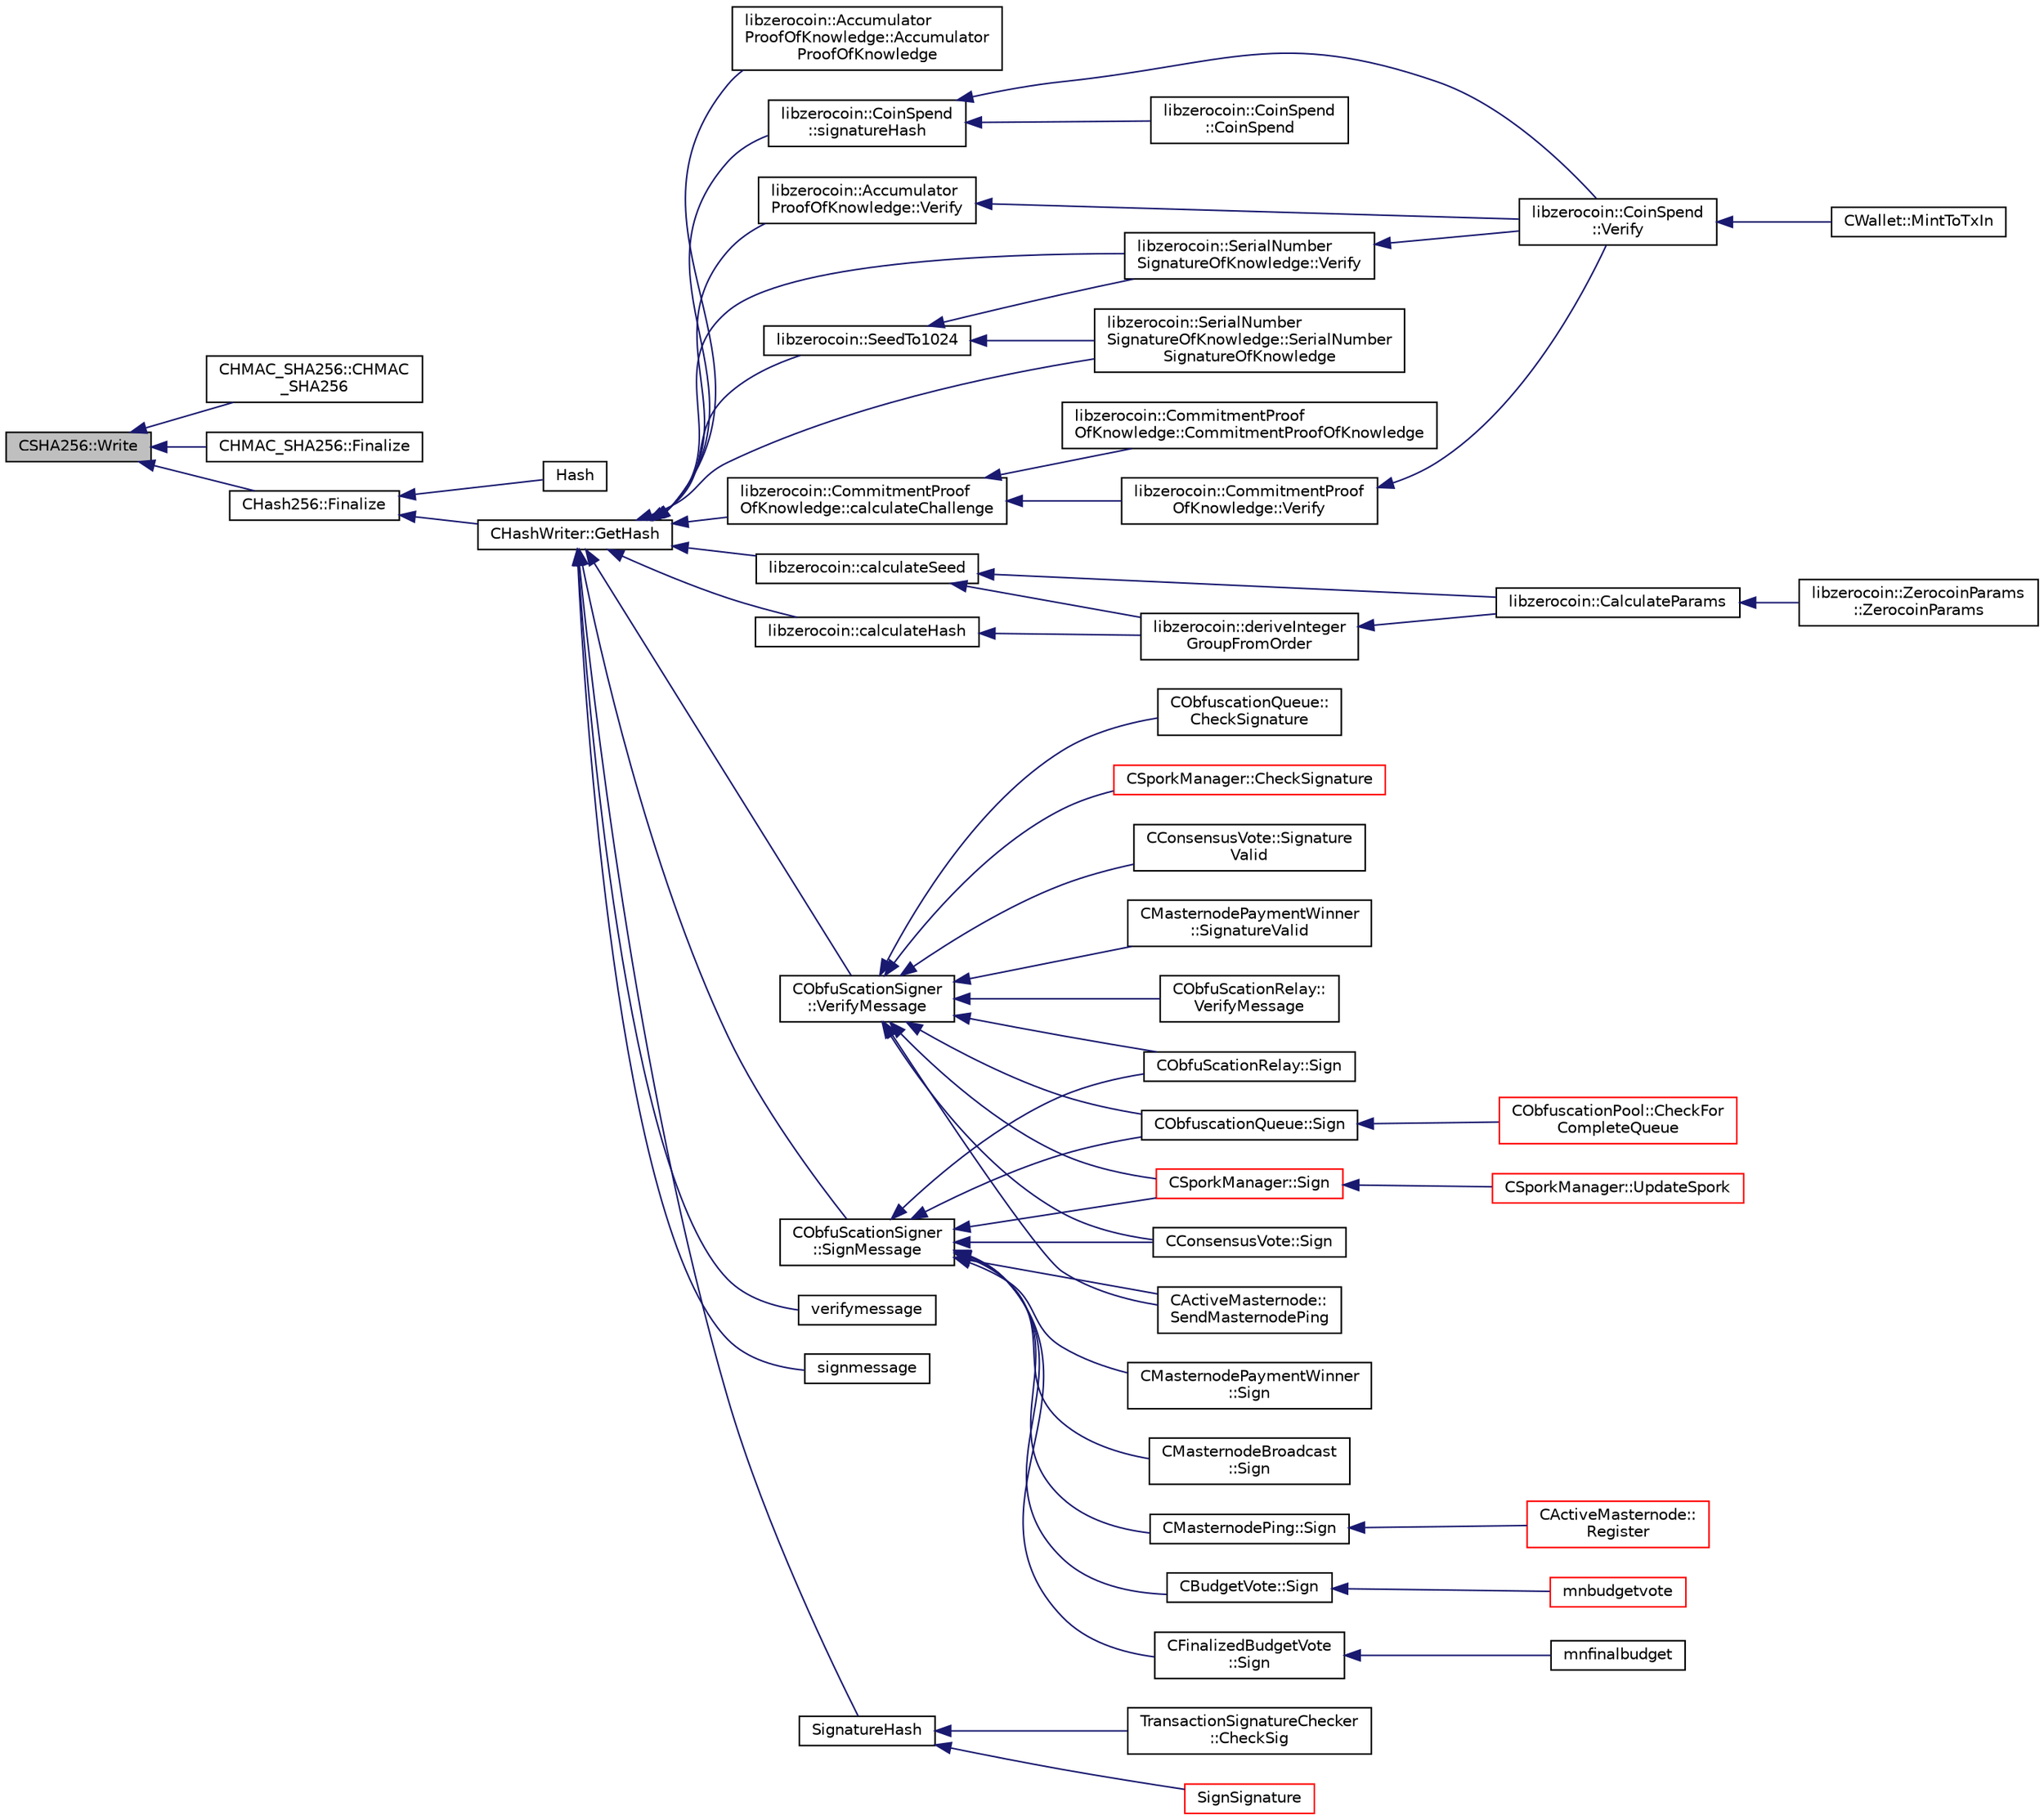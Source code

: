 digraph "CSHA256::Write"
{
  edge [fontname="Helvetica",fontsize="10",labelfontname="Helvetica",labelfontsize="10"];
  node [fontname="Helvetica",fontsize="10",shape=record];
  rankdir="LR";
  Node322 [label="CSHA256::Write",height=0.2,width=0.4,color="black", fillcolor="grey75", style="filled", fontcolor="black"];
  Node322 -> Node323 [dir="back",color="midnightblue",fontsize="10",style="solid",fontname="Helvetica"];
  Node323 [label="CHMAC_SHA256::CHMAC\l_SHA256",height=0.2,width=0.4,color="black", fillcolor="white", style="filled",URL="$class_c_h_m_a_c___s_h_a256.html#a63236821773ad9edb3fba4623eef39b2"];
  Node322 -> Node324 [dir="back",color="midnightblue",fontsize="10",style="solid",fontname="Helvetica"];
  Node324 [label="CHMAC_SHA256::Finalize",height=0.2,width=0.4,color="black", fillcolor="white", style="filled",URL="$class_c_h_m_a_c___s_h_a256.html#a1cc600fd485b79dc52e11b12635c6dbe"];
  Node322 -> Node325 [dir="back",color="midnightblue",fontsize="10",style="solid",fontname="Helvetica"];
  Node325 [label="CHash256::Finalize",height=0.2,width=0.4,color="black", fillcolor="white", style="filled",URL="$class_c_hash256.html#aa8a70c1b7cf24ce7d00240a1131cf4e7"];
  Node325 -> Node326 [dir="back",color="midnightblue",fontsize="10",style="solid",fontname="Helvetica"];
  Node326 [label="Hash",height=0.2,width=0.4,color="black", fillcolor="white", style="filled",URL="$hash_8h.html#ab3f6c437460137530d86e09c2c102e99",tooltip="Compute the 256-bit hash of an object. "];
  Node325 -> Node327 [dir="back",color="midnightblue",fontsize="10",style="solid",fontname="Helvetica"];
  Node327 [label="CHashWriter::GetHash",height=0.2,width=0.4,color="black", fillcolor="white", style="filled",URL="$class_c_hash_writer.html#ae94a937211502eabf19477630090093a"];
  Node327 -> Node328 [dir="back",color="midnightblue",fontsize="10",style="solid",fontname="Helvetica"];
  Node328 [label="libzerocoin::Accumulator\lProofOfKnowledge::Accumulator\lProofOfKnowledge",height=0.2,width=0.4,color="black", fillcolor="white", style="filled",URL="$classlibzerocoin_1_1_accumulator_proof_of_knowledge.html#acce987e79e2498918495c3a7e8873810",tooltip="Generates a proof that a commitment to a coin c was accumulated. "];
  Node327 -> Node329 [dir="back",color="midnightblue",fontsize="10",style="solid",fontname="Helvetica"];
  Node329 [label="libzerocoin::Accumulator\lProofOfKnowledge::Verify",height=0.2,width=0.4,color="black", fillcolor="white", style="filled",URL="$classlibzerocoin_1_1_accumulator_proof_of_knowledge.html#afa37fa003c2e3ce95e00525fe84d1e52",tooltip="Verifies that a commitment c is accumulated in accumulated a. "];
  Node329 -> Node330 [dir="back",color="midnightblue",fontsize="10",style="solid",fontname="Helvetica"];
  Node330 [label="libzerocoin::CoinSpend\l::Verify",height=0.2,width=0.4,color="black", fillcolor="white", style="filled",URL="$classlibzerocoin_1_1_coin_spend.html#ad8005b899d45939c63ccaba43011c85b"];
  Node330 -> Node331 [dir="back",color="midnightblue",fontsize="10",style="solid",fontname="Helvetica"];
  Node331 [label="CWallet::MintToTxIn",height=0.2,width=0.4,color="black", fillcolor="white", style="filled",URL="$class_c_wallet.html#a5b32d86806615c59f15431f300f0c729"];
  Node327 -> Node332 [dir="back",color="midnightblue",fontsize="10",style="solid",fontname="Helvetica"];
  Node332 [label="libzerocoin::CoinSpend\l::signatureHash",height=0.2,width=0.4,color="black", fillcolor="white", style="filled",URL="$classlibzerocoin_1_1_coin_spend.html#a2e2f50e0a7b60bec7e91cb29b1ffcb62"];
  Node332 -> Node333 [dir="back",color="midnightblue",fontsize="10",style="solid",fontname="Helvetica"];
  Node333 [label="libzerocoin::CoinSpend\l::CoinSpend",height=0.2,width=0.4,color="black", fillcolor="white", style="filled",URL="$classlibzerocoin_1_1_coin_spend.html#ab26a001c08285be91ca2bf1d310d3cd6",tooltip="Generates a proof spending a zerocoin. "];
  Node332 -> Node330 [dir="back",color="midnightblue",fontsize="10",style="solid",fontname="Helvetica"];
  Node327 -> Node334 [dir="back",color="midnightblue",fontsize="10",style="solid",fontname="Helvetica"];
  Node334 [label="libzerocoin::CommitmentProof\lOfKnowledge::calculateChallenge",height=0.2,width=0.4,color="black", fillcolor="white", style="filled",URL="$classlibzerocoin_1_1_commitment_proof_of_knowledge.html#a267631e6e1829578b8ea6073c21c8d96"];
  Node334 -> Node335 [dir="back",color="midnightblue",fontsize="10",style="solid",fontname="Helvetica"];
  Node335 [label="libzerocoin::CommitmentProof\lOfKnowledge::CommitmentProofOfKnowledge",height=0.2,width=0.4,color="black", fillcolor="white", style="filled",URL="$classlibzerocoin_1_1_commitment_proof_of_knowledge.html#af66449f2c4c0cb88d19cb409b67b4cff",tooltip="Generates a proof that two commitments, a and b, open to the same value. "];
  Node334 -> Node336 [dir="back",color="midnightblue",fontsize="10",style="solid",fontname="Helvetica"];
  Node336 [label="libzerocoin::CommitmentProof\lOfKnowledge::Verify",height=0.2,width=0.4,color="black", fillcolor="white", style="filled",URL="$classlibzerocoin_1_1_commitment_proof_of_knowledge.html#a36196236b6f40da17e1dd4fcb42c6794",tooltip="Verifies the proof. "];
  Node336 -> Node330 [dir="back",color="midnightblue",fontsize="10",style="solid",fontname="Helvetica"];
  Node327 -> Node337 [dir="back",color="midnightblue",fontsize="10",style="solid",fontname="Helvetica"];
  Node337 [label="libzerocoin::calculateSeed",height=0.2,width=0.4,color="black", fillcolor="white", style="filled",URL="$namespacelibzerocoin.html#af8b666ac58e459ab2faad6df2d001b6c",tooltip="Format a seed string by hashing several values. "];
  Node337 -> Node338 [dir="back",color="midnightblue",fontsize="10",style="solid",fontname="Helvetica"];
  Node338 [label="libzerocoin::CalculateParams",height=0.2,width=0.4,color="black", fillcolor="white", style="filled",URL="$namespacelibzerocoin.html#a6304d284cf7c81d9598ea68f3c5a81df",tooltip="Fill in a set of Zerocoin parameters from a modulus \"N\". "];
  Node338 -> Node339 [dir="back",color="midnightblue",fontsize="10",style="solid",fontname="Helvetica"];
  Node339 [label="libzerocoin::ZerocoinParams\l::ZerocoinParams",height=0.2,width=0.4,color="black", fillcolor="white", style="filled",URL="$classlibzerocoin_1_1_zerocoin_params.html#ad7abfc8417e3f07feb7b786cb13c72b0",tooltip="Construct a set of Zerocoin parameters from a modulus \"N\". "];
  Node337 -> Node340 [dir="back",color="midnightblue",fontsize="10",style="solid",fontname="Helvetica"];
  Node340 [label="libzerocoin::deriveInteger\lGroupFromOrder",height=0.2,width=0.4,color="black", fillcolor="white", style="filled",URL="$namespacelibzerocoin.html#a8d4a084866f5f0598e39704cedb96959",tooltip="Deterministically compute a set of group parameters with a specified order. "];
  Node340 -> Node338 [dir="back",color="midnightblue",fontsize="10",style="solid",fontname="Helvetica"];
  Node327 -> Node341 [dir="back",color="midnightblue",fontsize="10",style="solid",fontname="Helvetica"];
  Node341 [label="libzerocoin::calculateHash",height=0.2,width=0.4,color="black", fillcolor="white", style="filled",URL="$namespacelibzerocoin.html#a2ab9735f14a3fdcdf18e0fd410a6e701"];
  Node341 -> Node340 [dir="back",color="midnightblue",fontsize="10",style="solid",fontname="Helvetica"];
  Node327 -> Node342 [dir="back",color="midnightblue",fontsize="10",style="solid",fontname="Helvetica"];
  Node342 [label="libzerocoin::SeedTo1024",height=0.2,width=0.4,color="black", fillcolor="white", style="filled",URL="$namespacelibzerocoin.html#a0dfd40059182babce28ba7acf734d123"];
  Node342 -> Node343 [dir="back",color="midnightblue",fontsize="10",style="solid",fontname="Helvetica"];
  Node343 [label="libzerocoin::SerialNumber\lSignatureOfKnowledge::SerialNumber\lSignatureOfKnowledge",height=0.2,width=0.4,color="black", fillcolor="white", style="filled",URL="$classlibzerocoin_1_1_serial_number_signature_of_knowledge.html#adb04da379098298cad6e05c930d6483f",tooltip="Creates a Signature of knowledge object that a commitment to a coin contains a coin with serial numbe..."];
  Node342 -> Node344 [dir="back",color="midnightblue",fontsize="10",style="solid",fontname="Helvetica"];
  Node344 [label="libzerocoin::SerialNumber\lSignatureOfKnowledge::Verify",height=0.2,width=0.4,color="black", fillcolor="white", style="filled",URL="$classlibzerocoin_1_1_serial_number_signature_of_knowledge.html#a05f9c3d5aade741ee8aab51ed570b6b0",tooltip="Verifies the Signature of knowledge. "];
  Node344 -> Node330 [dir="back",color="midnightblue",fontsize="10",style="solid",fontname="Helvetica"];
  Node327 -> Node343 [dir="back",color="midnightblue",fontsize="10",style="solid",fontname="Helvetica"];
  Node327 -> Node344 [dir="back",color="midnightblue",fontsize="10",style="solid",fontname="Helvetica"];
  Node327 -> Node345 [dir="back",color="midnightblue",fontsize="10",style="solid",fontname="Helvetica"];
  Node345 [label="CObfuScationSigner\l::SignMessage",height=0.2,width=0.4,color="black", fillcolor="white", style="filled",URL="$class_c_obfu_scation_signer.html#a004eab16d18045b42d51037eab817585",tooltip="Sign the message, returns true if successful. "];
  Node345 -> Node346 [dir="back",color="midnightblue",fontsize="10",style="solid",fontname="Helvetica"];
  Node346 [label="CActiveMasternode::\lSendMasternodePing",height=0.2,width=0.4,color="black", fillcolor="white", style="filled",URL="$class_c_active_masternode.html#ae30a82106f2c0b6875344e39e49393c2",tooltip="Ping Masternode. "];
  Node345 -> Node347 [dir="back",color="midnightblue",fontsize="10",style="solid",fontname="Helvetica"];
  Node347 [label="CBudgetVote::Sign",height=0.2,width=0.4,color="black", fillcolor="white", style="filled",URL="$class_c_budget_vote.html#a91e3490282974d9300ba080b4ea41e22"];
  Node347 -> Node348 [dir="back",color="midnightblue",fontsize="10",style="solid",fontname="Helvetica"];
  Node348 [label="mnbudgetvote",height=0.2,width=0.4,color="red", fillcolor="white", style="filled",URL="$rpcmasternode-budget_8cpp.html#a56da074ff2f33c0ef53bb451c67c0761"];
  Node345 -> Node350 [dir="back",color="midnightblue",fontsize="10",style="solid",fontname="Helvetica"];
  Node350 [label="CFinalizedBudgetVote\l::Sign",height=0.2,width=0.4,color="black", fillcolor="white", style="filled",URL="$class_c_finalized_budget_vote.html#a4970328f02fd2ac5346edfa3c30a74e0"];
  Node350 -> Node351 [dir="back",color="midnightblue",fontsize="10",style="solid",fontname="Helvetica"];
  Node351 [label="mnfinalbudget",height=0.2,width=0.4,color="black", fillcolor="white", style="filled",URL="$rpcmasternode-budget_8cpp.html#a9377cde49f5b62904aafb46d7d3c5e7c"];
  Node345 -> Node352 [dir="back",color="midnightblue",fontsize="10",style="solid",fontname="Helvetica"];
  Node352 [label="CMasternodePaymentWinner\l::Sign",height=0.2,width=0.4,color="black", fillcolor="white", style="filled",URL="$class_c_masternode_payment_winner.html#abeb1dae2c5d21c30ae476e37f3453fd9"];
  Node345 -> Node353 [dir="back",color="midnightblue",fontsize="10",style="solid",fontname="Helvetica"];
  Node353 [label="CMasternodeBroadcast\l::Sign",height=0.2,width=0.4,color="black", fillcolor="white", style="filled",URL="$class_c_masternode_broadcast.html#a60496c36bcb74c3f5516faac1a08b376"];
  Node345 -> Node354 [dir="back",color="midnightblue",fontsize="10",style="solid",fontname="Helvetica"];
  Node354 [label="CMasternodePing::Sign",height=0.2,width=0.4,color="black", fillcolor="white", style="filled",URL="$class_c_masternode_ping.html#afa3eb82ae9457cc135089d83ae7719ea"];
  Node354 -> Node355 [dir="back",color="midnightblue",fontsize="10",style="solid",fontname="Helvetica"];
  Node355 [label="CActiveMasternode::\lRegister",height=0.2,width=0.4,color="red", fillcolor="white", style="filled",URL="$class_c_active_masternode.html#ac53ffe35960cdf312e813de5942a9584",tooltip="Register any Masternode. "];
  Node345 -> Node359 [dir="back",color="midnightblue",fontsize="10",style="solid",fontname="Helvetica"];
  Node359 [label="CObfuScationRelay::Sign",height=0.2,width=0.4,color="black", fillcolor="white", style="filled",URL="$class_c_obfu_scation_relay.html#a6a0c143f5d9536a64bcb1745d2011761"];
  Node345 -> Node360 [dir="back",color="midnightblue",fontsize="10",style="solid",fontname="Helvetica"];
  Node360 [label="CObfuscationQueue::Sign",height=0.2,width=0.4,color="black", fillcolor="white", style="filled",URL="$class_c_obfuscation_queue.html#a7d7be50e6c9ca531f4a4b69a3f7c0b79",tooltip="Sign this Obfuscation transaction. "];
  Node360 -> Node361 [dir="back",color="midnightblue",fontsize="10",style="solid",fontname="Helvetica"];
  Node361 [label="CObfuscationPool::CheckFor\lCompleteQueue",height=0.2,width=0.4,color="red", fillcolor="white", style="filled",URL="$class_c_obfuscation_pool.html#ad8fc2b9e329de37d3a78bcf51d475696"];
  Node345 -> Node363 [dir="back",color="midnightblue",fontsize="10",style="solid",fontname="Helvetica"];
  Node363 [label="CSporkManager::Sign",height=0.2,width=0.4,color="red", fillcolor="white", style="filled",URL="$class_c_spork_manager.html#adf1b5d40f378c4bd3a5ea31905b11f30"];
  Node363 -> Node364 [dir="back",color="midnightblue",fontsize="10",style="solid",fontname="Helvetica"];
  Node364 [label="CSporkManager::UpdateSpork",height=0.2,width=0.4,color="red", fillcolor="white", style="filled",URL="$class_c_spork_manager.html#afb7e15fe29bd548939657a20ca5feafb"];
  Node345 -> Node372 [dir="back",color="midnightblue",fontsize="10",style="solid",fontname="Helvetica"];
  Node372 [label="CConsensusVote::Sign",height=0.2,width=0.4,color="black", fillcolor="white", style="filled",URL="$class_c_consensus_vote.html#a687495887aa75f5d5bb70f93ecb820d0"];
  Node327 -> Node373 [dir="back",color="midnightblue",fontsize="10",style="solid",fontname="Helvetica"];
  Node373 [label="CObfuScationSigner\l::VerifyMessage",height=0.2,width=0.4,color="black", fillcolor="white", style="filled",URL="$class_c_obfu_scation_signer.html#aaf770086b8defa6568da76bee8fb5269",tooltip="Verify the message, returns true if succcessful. "];
  Node373 -> Node346 [dir="back",color="midnightblue",fontsize="10",style="solid",fontname="Helvetica"];
  Node373 -> Node374 [dir="back",color="midnightblue",fontsize="10",style="solid",fontname="Helvetica"];
  Node374 [label="CMasternodePaymentWinner\l::SignatureValid",height=0.2,width=0.4,color="black", fillcolor="white", style="filled",URL="$class_c_masternode_payment_winner.html#a7fa9251195562a7f0ef2d9c30748ba6c"];
  Node373 -> Node359 [dir="back",color="midnightblue",fontsize="10",style="solid",fontname="Helvetica"];
  Node373 -> Node375 [dir="back",color="midnightblue",fontsize="10",style="solid",fontname="Helvetica"];
  Node375 [label="CObfuScationRelay::\lVerifyMessage",height=0.2,width=0.4,color="black", fillcolor="white", style="filled",URL="$class_c_obfu_scation_relay.html#aa76fd65563c22d322350e09b2b876e9d"];
  Node373 -> Node360 [dir="back",color="midnightblue",fontsize="10",style="solid",fontname="Helvetica"];
  Node373 -> Node376 [dir="back",color="midnightblue",fontsize="10",style="solid",fontname="Helvetica"];
  Node376 [label="CObfuscationQueue::\lCheckSignature",height=0.2,width=0.4,color="black", fillcolor="white", style="filled",URL="$class_c_obfuscation_queue.html#a2e19fb8d379c1d68e756de04e35b0d7d",tooltip="Check if we have a valid Masternode address. "];
  Node373 -> Node368 [dir="back",color="midnightblue",fontsize="10",style="solid",fontname="Helvetica"];
  Node368 [label="CSporkManager::CheckSignature",height=0.2,width=0.4,color="red", fillcolor="white", style="filled",URL="$class_c_spork_manager.html#a697d8c0ce5c422ea125eee96687aa7b3"];
  Node373 -> Node363 [dir="back",color="midnightblue",fontsize="10",style="solid",fontname="Helvetica"];
  Node373 -> Node377 [dir="back",color="midnightblue",fontsize="10",style="solid",fontname="Helvetica"];
  Node377 [label="CConsensusVote::Signature\lValid",height=0.2,width=0.4,color="black", fillcolor="white", style="filled",URL="$class_c_consensus_vote.html#ac6550a89acee255e0035e189a42a6310"];
  Node373 -> Node372 [dir="back",color="midnightblue",fontsize="10",style="solid",fontname="Helvetica"];
  Node327 -> Node378 [dir="back",color="midnightblue",fontsize="10",style="solid",fontname="Helvetica"];
  Node378 [label="verifymessage",height=0.2,width=0.4,color="black", fillcolor="white", style="filled",URL="$rpcmisc_8cpp.html#ad8fce781dfd9dfd4866bba2a4589141a"];
  Node327 -> Node379 [dir="back",color="midnightblue",fontsize="10",style="solid",fontname="Helvetica"];
  Node379 [label="signmessage",height=0.2,width=0.4,color="black", fillcolor="white", style="filled",URL="$rpcwallet_8cpp.html#a315b42a2c859c4b50a54c1b05984928c"];
  Node327 -> Node380 [dir="back",color="midnightblue",fontsize="10",style="solid",fontname="Helvetica"];
  Node380 [label="SignatureHash",height=0.2,width=0.4,color="black", fillcolor="white", style="filled",URL="$interpreter_8h.html#a746fd004a62173bb42801259780a3336"];
  Node380 -> Node381 [dir="back",color="midnightblue",fontsize="10",style="solid",fontname="Helvetica"];
  Node381 [label="TransactionSignatureChecker\l::CheckSig",height=0.2,width=0.4,color="black", fillcolor="white", style="filled",URL="$class_transaction_signature_checker.html#a4c1b0660671ef71492259d2a522140dc"];
  Node380 -> Node382 [dir="back",color="midnightblue",fontsize="10",style="solid",fontname="Helvetica"];
  Node382 [label="SignSignature",height=0.2,width=0.4,color="red", fillcolor="white", style="filled",URL="$sign_8h.html#a3b014c5c7c258e53d1e933017025beeb"];
}
